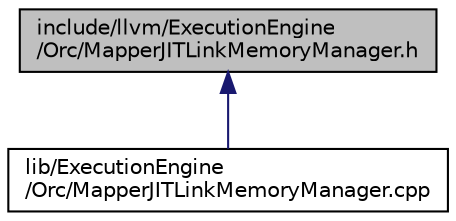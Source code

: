 digraph "include/llvm/ExecutionEngine/Orc/MapperJITLinkMemoryManager.h"
{
 // LATEX_PDF_SIZE
  bgcolor="transparent";
  edge [fontname="Helvetica",fontsize="10",labelfontname="Helvetica",labelfontsize="10"];
  node [fontname="Helvetica",fontsize="10",shape=record];
  Node1 [label="include/llvm/ExecutionEngine\l/Orc/MapperJITLinkMemoryManager.h",height=0.2,width=0.4,color="black", fillcolor="grey75", style="filled", fontcolor="black",tooltip=" "];
  Node1 -> Node2 [dir="back",color="midnightblue",fontsize="10",style="solid",fontname="Helvetica"];
  Node2 [label="lib/ExecutionEngine\l/Orc/MapperJITLinkMemoryManager.cpp",height=0.2,width=0.4,color="black",URL="$MapperJITLinkMemoryManager_8cpp.html",tooltip=" "];
}
